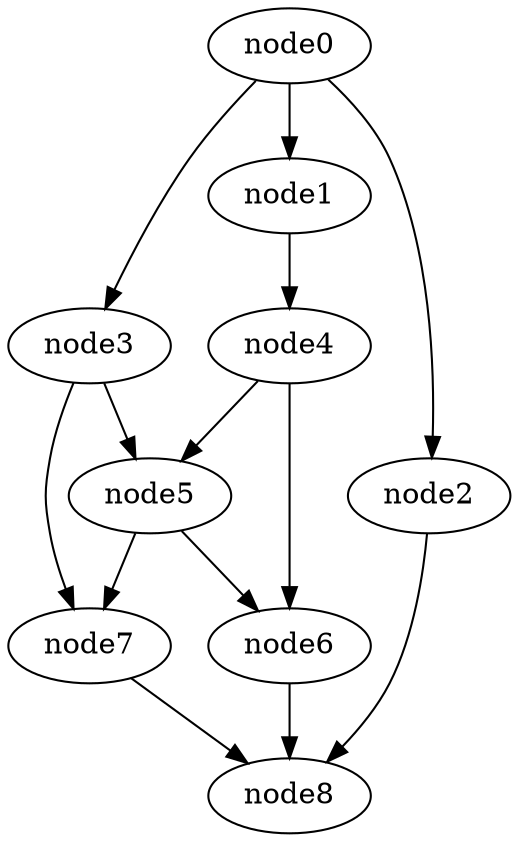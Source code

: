 digraph g{
	node8
	node7 -> node8
	node6 -> node8
	node5 -> node7
	node5 -> node6
	node4 -> node6
	node4 -> node5
	node3 -> node7
	node3 -> node5
	node2 -> node8
	node1 -> node4
	node0 -> node3
	node0 -> node2
	node0 -> node1
}
